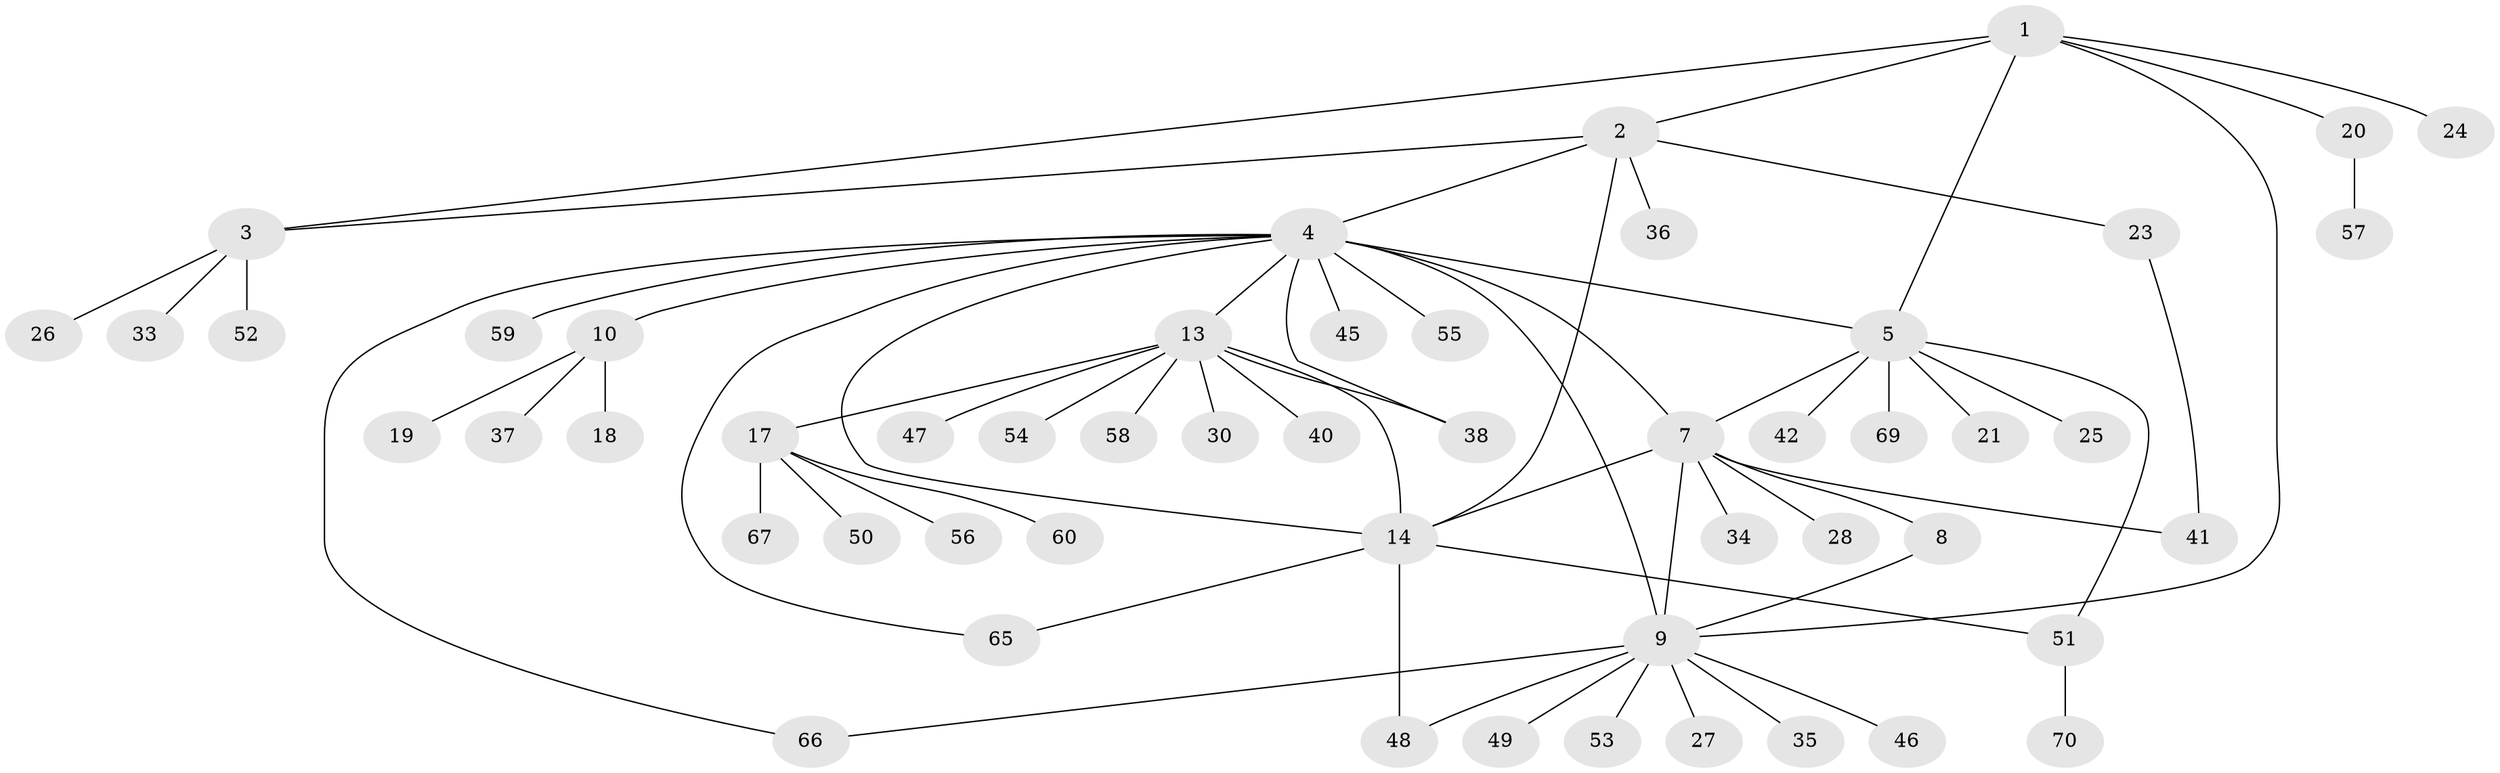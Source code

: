 // original degree distribution, {7: 0.028169014084507043, 6: 0.056338028169014086, 8: 0.014084507042253521, 3: 0.07042253521126761, 9: 0.028169014084507043, 11: 0.014084507042253521, 4: 0.04225352112676056, 12: 0.014084507042253521, 2: 0.16901408450704225, 1: 0.5633802816901409}
// Generated by graph-tools (version 1.1) at 2025/11/02/27/25 16:11:32]
// undirected, 53 vertices, 67 edges
graph export_dot {
graph [start="1"]
  node [color=gray90,style=filled];
  1 [super="+31"];
  2 [super="+44"];
  3 [super="+22"];
  4 [super="+12"];
  5 [super="+6"];
  7 [super="+29"];
  8 [super="+32"];
  9 [super="+16"];
  10 [super="+11"];
  13 [super="+43"];
  14 [super="+15"];
  17 [super="+63"];
  18;
  19;
  20;
  21;
  23 [super="+61"];
  24;
  25;
  26;
  27;
  28;
  30;
  33;
  34 [super="+39"];
  35;
  36;
  37;
  38;
  40;
  41;
  42;
  45;
  46;
  47;
  48;
  49;
  50;
  51 [super="+62"];
  52;
  53 [super="+64"];
  54;
  55;
  56;
  57 [super="+68"];
  58;
  59;
  60;
  65;
  66 [super="+71"];
  67;
  69;
  70;
  1 -- 2;
  1 -- 3;
  1 -- 9;
  1 -- 20;
  1 -- 24;
  1 -- 5;
  2 -- 3;
  2 -- 23;
  2 -- 36;
  2 -- 14;
  2 -- 4;
  3 -- 26;
  3 -- 33;
  3 -- 52;
  4 -- 5 [weight=2];
  4 -- 13;
  4 -- 38;
  4 -- 45 [weight=2];
  4 -- 65;
  4 -- 66;
  4 -- 7;
  4 -- 9;
  4 -- 10 [weight=2];
  4 -- 14;
  4 -- 55;
  4 -- 59;
  5 -- 7;
  5 -- 21;
  5 -- 25;
  5 -- 42;
  5 -- 51;
  5 -- 69;
  7 -- 8;
  7 -- 9;
  7 -- 28;
  7 -- 34;
  7 -- 41;
  7 -- 14;
  8 -- 9;
  9 -- 27;
  9 -- 35;
  9 -- 46;
  9 -- 48;
  9 -- 49;
  9 -- 53;
  9 -- 66;
  10 -- 37;
  10 -- 19;
  10 -- 18;
  13 -- 14 [weight=2];
  13 -- 17;
  13 -- 30;
  13 -- 38;
  13 -- 40;
  13 -- 58;
  13 -- 54;
  13 -- 47;
  14 -- 48;
  14 -- 51;
  14 -- 65;
  17 -- 50;
  17 -- 56;
  17 -- 60;
  17 -- 67;
  20 -- 57;
  23 -- 41;
  51 -- 70;
}
